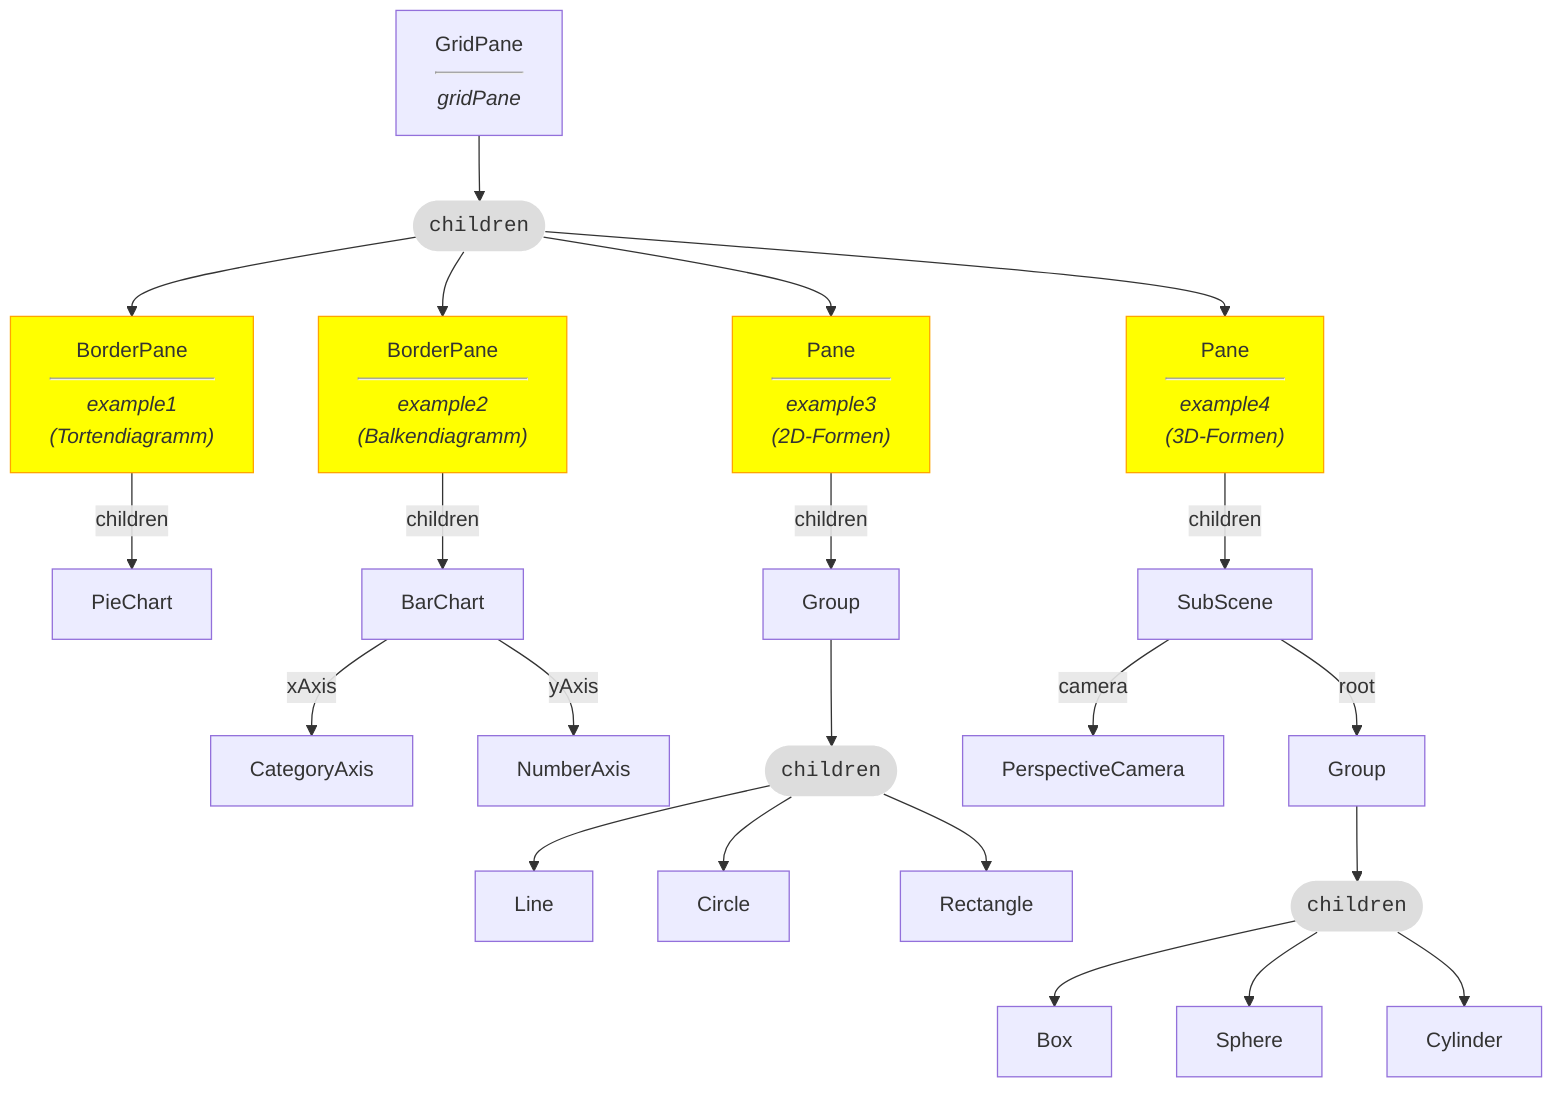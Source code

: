 flowchart

    GridPane["GridPane<hr/><i>gridPane</i>"] --> Children1(["<code>children</code>"])

    Children1 --> BorderPane2["BorderPane<hr/><i>example1<br/>(Tortendiagramm)</i>"]
    Children1 --> BorderPane3["BorderPane<hr/><i>example2<br/>(Balkendiagramm)</i>"]
    Children1 --> Pane1["Pane<hr/><i>example3<br/>(2D-Formen)</i>"]
    Children1 --> Pane2["Pane<hr/><i>example4<br/>(3D-Formen)</i>"]

    BorderPane2 --children--> PieChart
    
    BorderPane3 --children--> BarChart

    BarChart --"xAxis"--> CategoryAxis
    BarChart --yAxis--> NumberAxis

    Pane1 --children--> Group1["Group"]

    Group1 --> Children2(["<code>children</code>"])

    Children2 --> Line
    Children2 --> Circle
    Children2 --> Rectangle
    
    Pane2 --children--> SubScene
    
    SubScene --camera--> PerspectiveCamera
    SubScene --root--> Group2["Group"]

    Group2 --> Children3(["<code>children</code>"])

    Children3 --> Box
    Children3 --> Sphere
    Children3 --> Cylinder

    style BorderPane2 fill:yellow,stroke:orange
    style BorderPane3 fill:yellow,stroke:orange

    style Pane1 fill:yellow,stroke:orange
    style Pane2 fill:yellow,stroke:orange

    style Children1 fill:#ddd,stroke:none
    style Children2 fill:#ddd,stroke:none
    style Children3 fill:#ddd,stroke:none